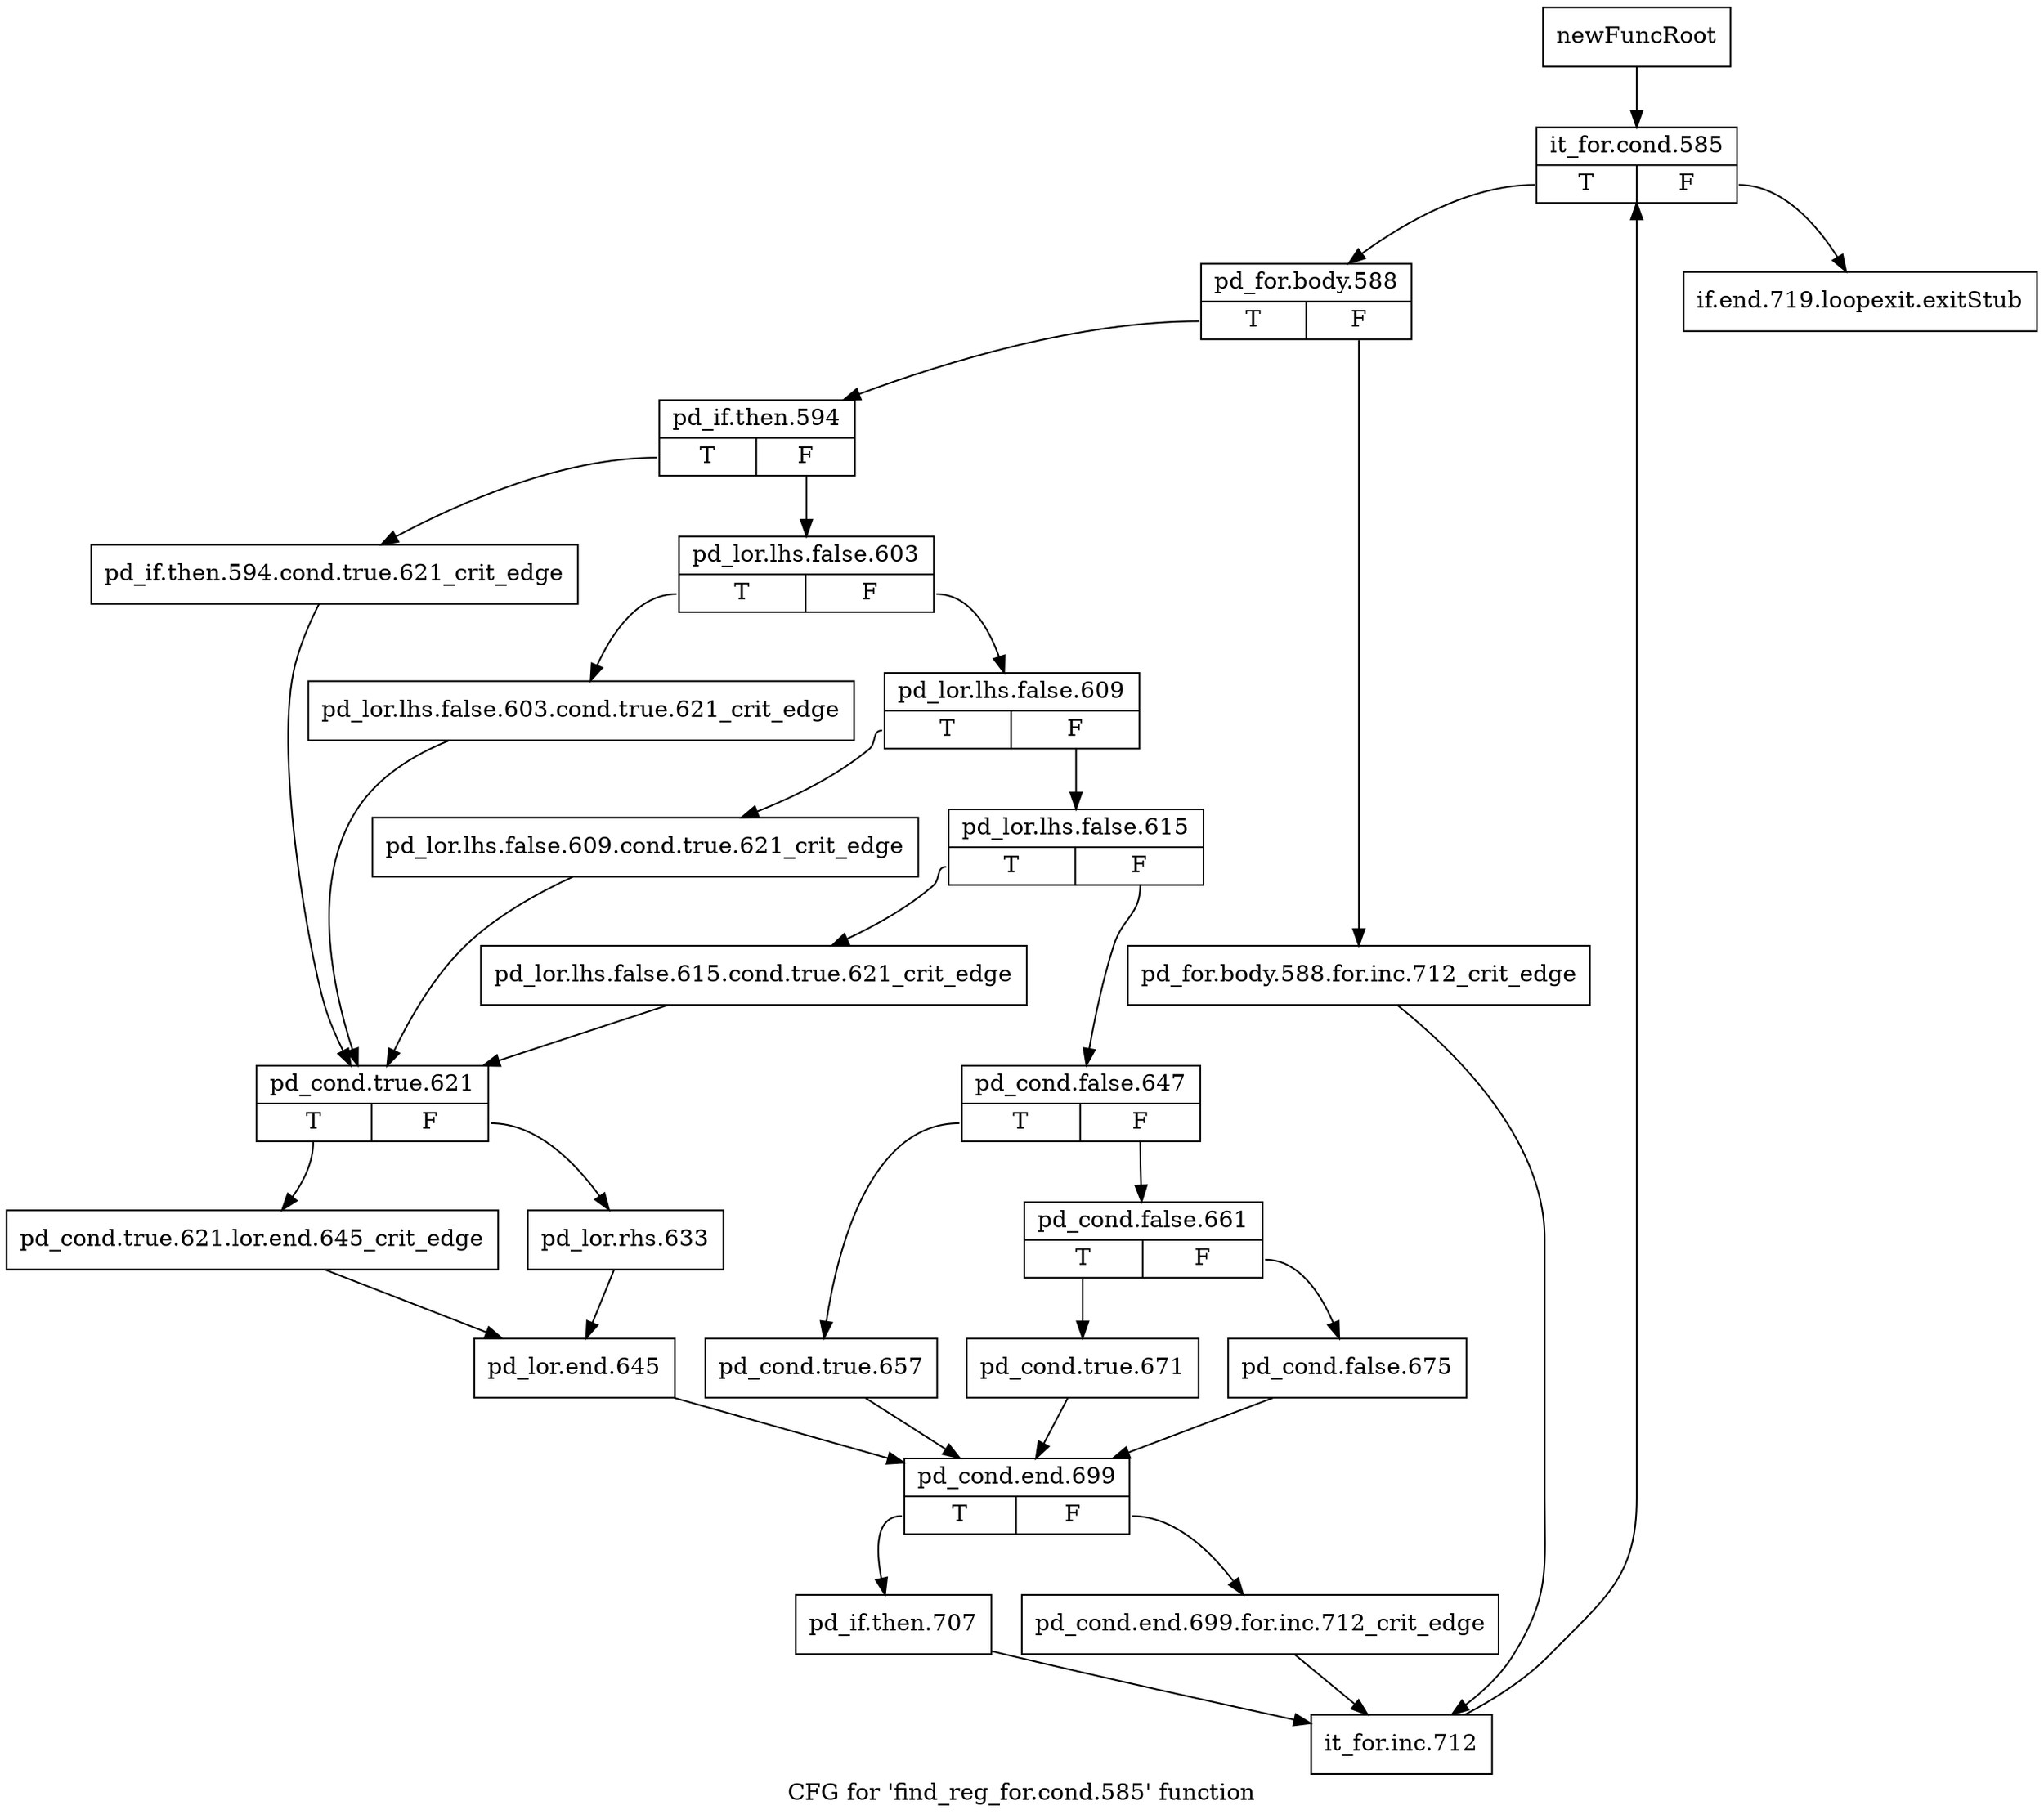 digraph "CFG for 'find_reg_for.cond.585' function" {
	label="CFG for 'find_reg_for.cond.585' function";

	Node0xb23e640 [shape=record,label="{newFuncRoot}"];
	Node0xb23e640 -> Node0xb23e6e0;
	Node0xb23e690 [shape=record,label="{if.end.719.loopexit.exitStub}"];
	Node0xb23e6e0 [shape=record,label="{it_for.cond.585|{<s0>T|<s1>F}}"];
	Node0xb23e6e0:s0 -> Node0xb23e730;
	Node0xb23e6e0:s1 -> Node0xb23e690;
	Node0xb23e730 [shape=record,label="{pd_for.body.588|{<s0>T|<s1>F}}"];
	Node0xb23e730:s0 -> Node0xb23e7d0;
	Node0xb23e730:s1 -> Node0xb23e780;
	Node0xb23e780 [shape=record,label="{pd_for.body.588.for.inc.712_crit_edge}"];
	Node0xb23e780 -> Node0xb23ee10;
	Node0xb23e7d0 [shape=record,label="{pd_if.then.594|{<s0>T|<s1>F}}"];
	Node0xb23e7d0:s0 -> Node0xb23eb90;
	Node0xb23e7d0:s1 -> Node0xb23e820;
	Node0xb23e820 [shape=record,label="{pd_lor.lhs.false.603|{<s0>T|<s1>F}}"];
	Node0xb23e820:s0 -> Node0xb23eb40;
	Node0xb23e820:s1 -> Node0xb23e870;
	Node0xb23e870 [shape=record,label="{pd_lor.lhs.false.609|{<s0>T|<s1>F}}"];
	Node0xb23e870:s0 -> Node0xb23eaf0;
	Node0xb23e870:s1 -> Node0xb23e8c0;
	Node0xb23e8c0 [shape=record,label="{pd_lor.lhs.false.615|{<s0>T|<s1>F}}"];
	Node0xb23e8c0:s0 -> Node0xb23eaa0;
	Node0xb23e8c0:s1 -> Node0xb23e910;
	Node0xb23e910 [shape=record,label="{pd_cond.false.647|{<s0>T|<s1>F}}"];
	Node0xb23e910:s0 -> Node0xb23ea50;
	Node0xb23e910:s1 -> Node0xb23e960;
	Node0xb23e960 [shape=record,label="{pd_cond.false.661|{<s0>T|<s1>F}}"];
	Node0xb23e960:s0 -> Node0xb23ea00;
	Node0xb23e960:s1 -> Node0xb23e9b0;
	Node0xb23e9b0 [shape=record,label="{pd_cond.false.675}"];
	Node0xb23e9b0 -> Node0xb23ed20;
	Node0xb23ea00 [shape=record,label="{pd_cond.true.671}"];
	Node0xb23ea00 -> Node0xb23ed20;
	Node0xb23ea50 [shape=record,label="{pd_cond.true.657}"];
	Node0xb23ea50 -> Node0xb23ed20;
	Node0xb23eaa0 [shape=record,label="{pd_lor.lhs.false.615.cond.true.621_crit_edge}"];
	Node0xb23eaa0 -> Node0xb23ebe0;
	Node0xb23eaf0 [shape=record,label="{pd_lor.lhs.false.609.cond.true.621_crit_edge}"];
	Node0xb23eaf0 -> Node0xb23ebe0;
	Node0xb23eb40 [shape=record,label="{pd_lor.lhs.false.603.cond.true.621_crit_edge}"];
	Node0xb23eb40 -> Node0xb23ebe0;
	Node0xb23eb90 [shape=record,label="{pd_if.then.594.cond.true.621_crit_edge}"];
	Node0xb23eb90 -> Node0xb23ebe0;
	Node0xb23ebe0 [shape=record,label="{pd_cond.true.621|{<s0>T|<s1>F}}"];
	Node0xb23ebe0:s0 -> Node0xb23ec80;
	Node0xb23ebe0:s1 -> Node0xb23ec30;
	Node0xb23ec30 [shape=record,label="{pd_lor.rhs.633}"];
	Node0xb23ec30 -> Node0xb23ecd0;
	Node0xb23ec80 [shape=record,label="{pd_cond.true.621.lor.end.645_crit_edge}"];
	Node0xb23ec80 -> Node0xb23ecd0;
	Node0xb23ecd0 [shape=record,label="{pd_lor.end.645}"];
	Node0xb23ecd0 -> Node0xb23ed20;
	Node0xb23ed20 [shape=record,label="{pd_cond.end.699|{<s0>T|<s1>F}}"];
	Node0xb23ed20:s0 -> Node0xb23edc0;
	Node0xb23ed20:s1 -> Node0xb23ed70;
	Node0xb23ed70 [shape=record,label="{pd_cond.end.699.for.inc.712_crit_edge}"];
	Node0xb23ed70 -> Node0xb23ee10;
	Node0xb23edc0 [shape=record,label="{pd_if.then.707}"];
	Node0xb23edc0 -> Node0xb23ee10;
	Node0xb23ee10 [shape=record,label="{it_for.inc.712}"];
	Node0xb23ee10 -> Node0xb23e6e0;
}
